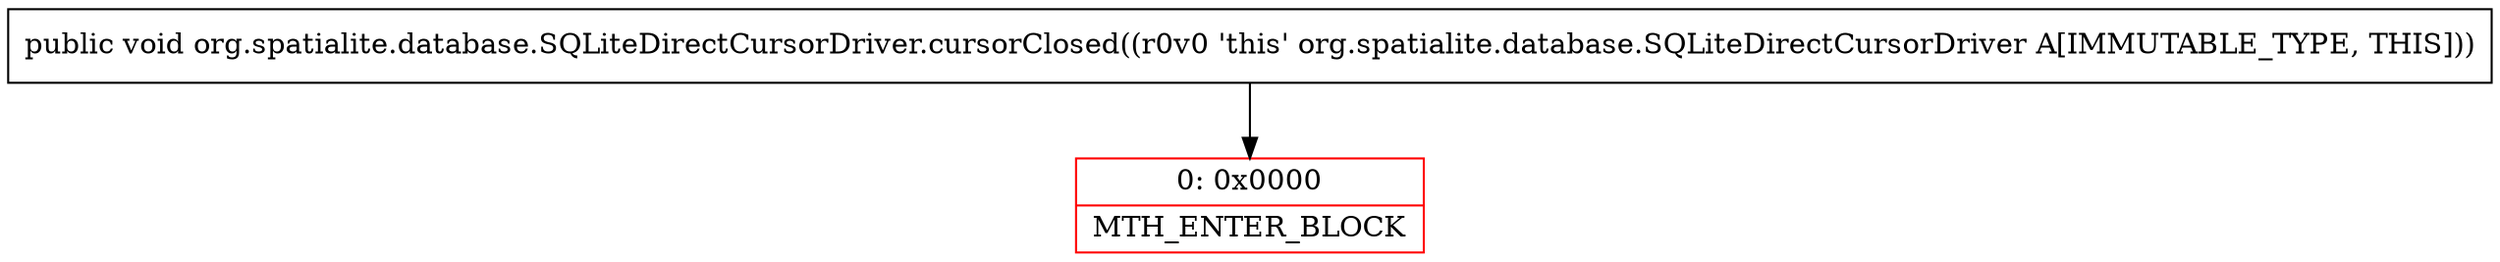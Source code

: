 digraph "CFG fororg.spatialite.database.SQLiteDirectCursorDriver.cursorClosed()V" {
subgraph cluster_Region_548553638 {
label = "R(0)";
node [shape=record,color=blue];
}
Node_0 [shape=record,color=red,label="{0\:\ 0x0000|MTH_ENTER_BLOCK\l}"];
MethodNode[shape=record,label="{public void org.spatialite.database.SQLiteDirectCursorDriver.cursorClosed((r0v0 'this' org.spatialite.database.SQLiteDirectCursorDriver A[IMMUTABLE_TYPE, THIS])) }"];
MethodNode -> Node_0;
}

